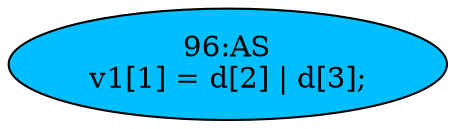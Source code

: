 strict digraph "" {
	node [label="\N"];
	"96:AS"	 [ast="<pyverilog.vparser.ast.Assign object at 0x7fee2312a750>",
		def_var="['v1']",
		fillcolor=deepskyblue,
		label="96:AS
v1[1] = d[2] | d[3];",
		statements="[]",
		style=filled,
		typ=Assign,
		use_var="['d', 'd']"];
}

